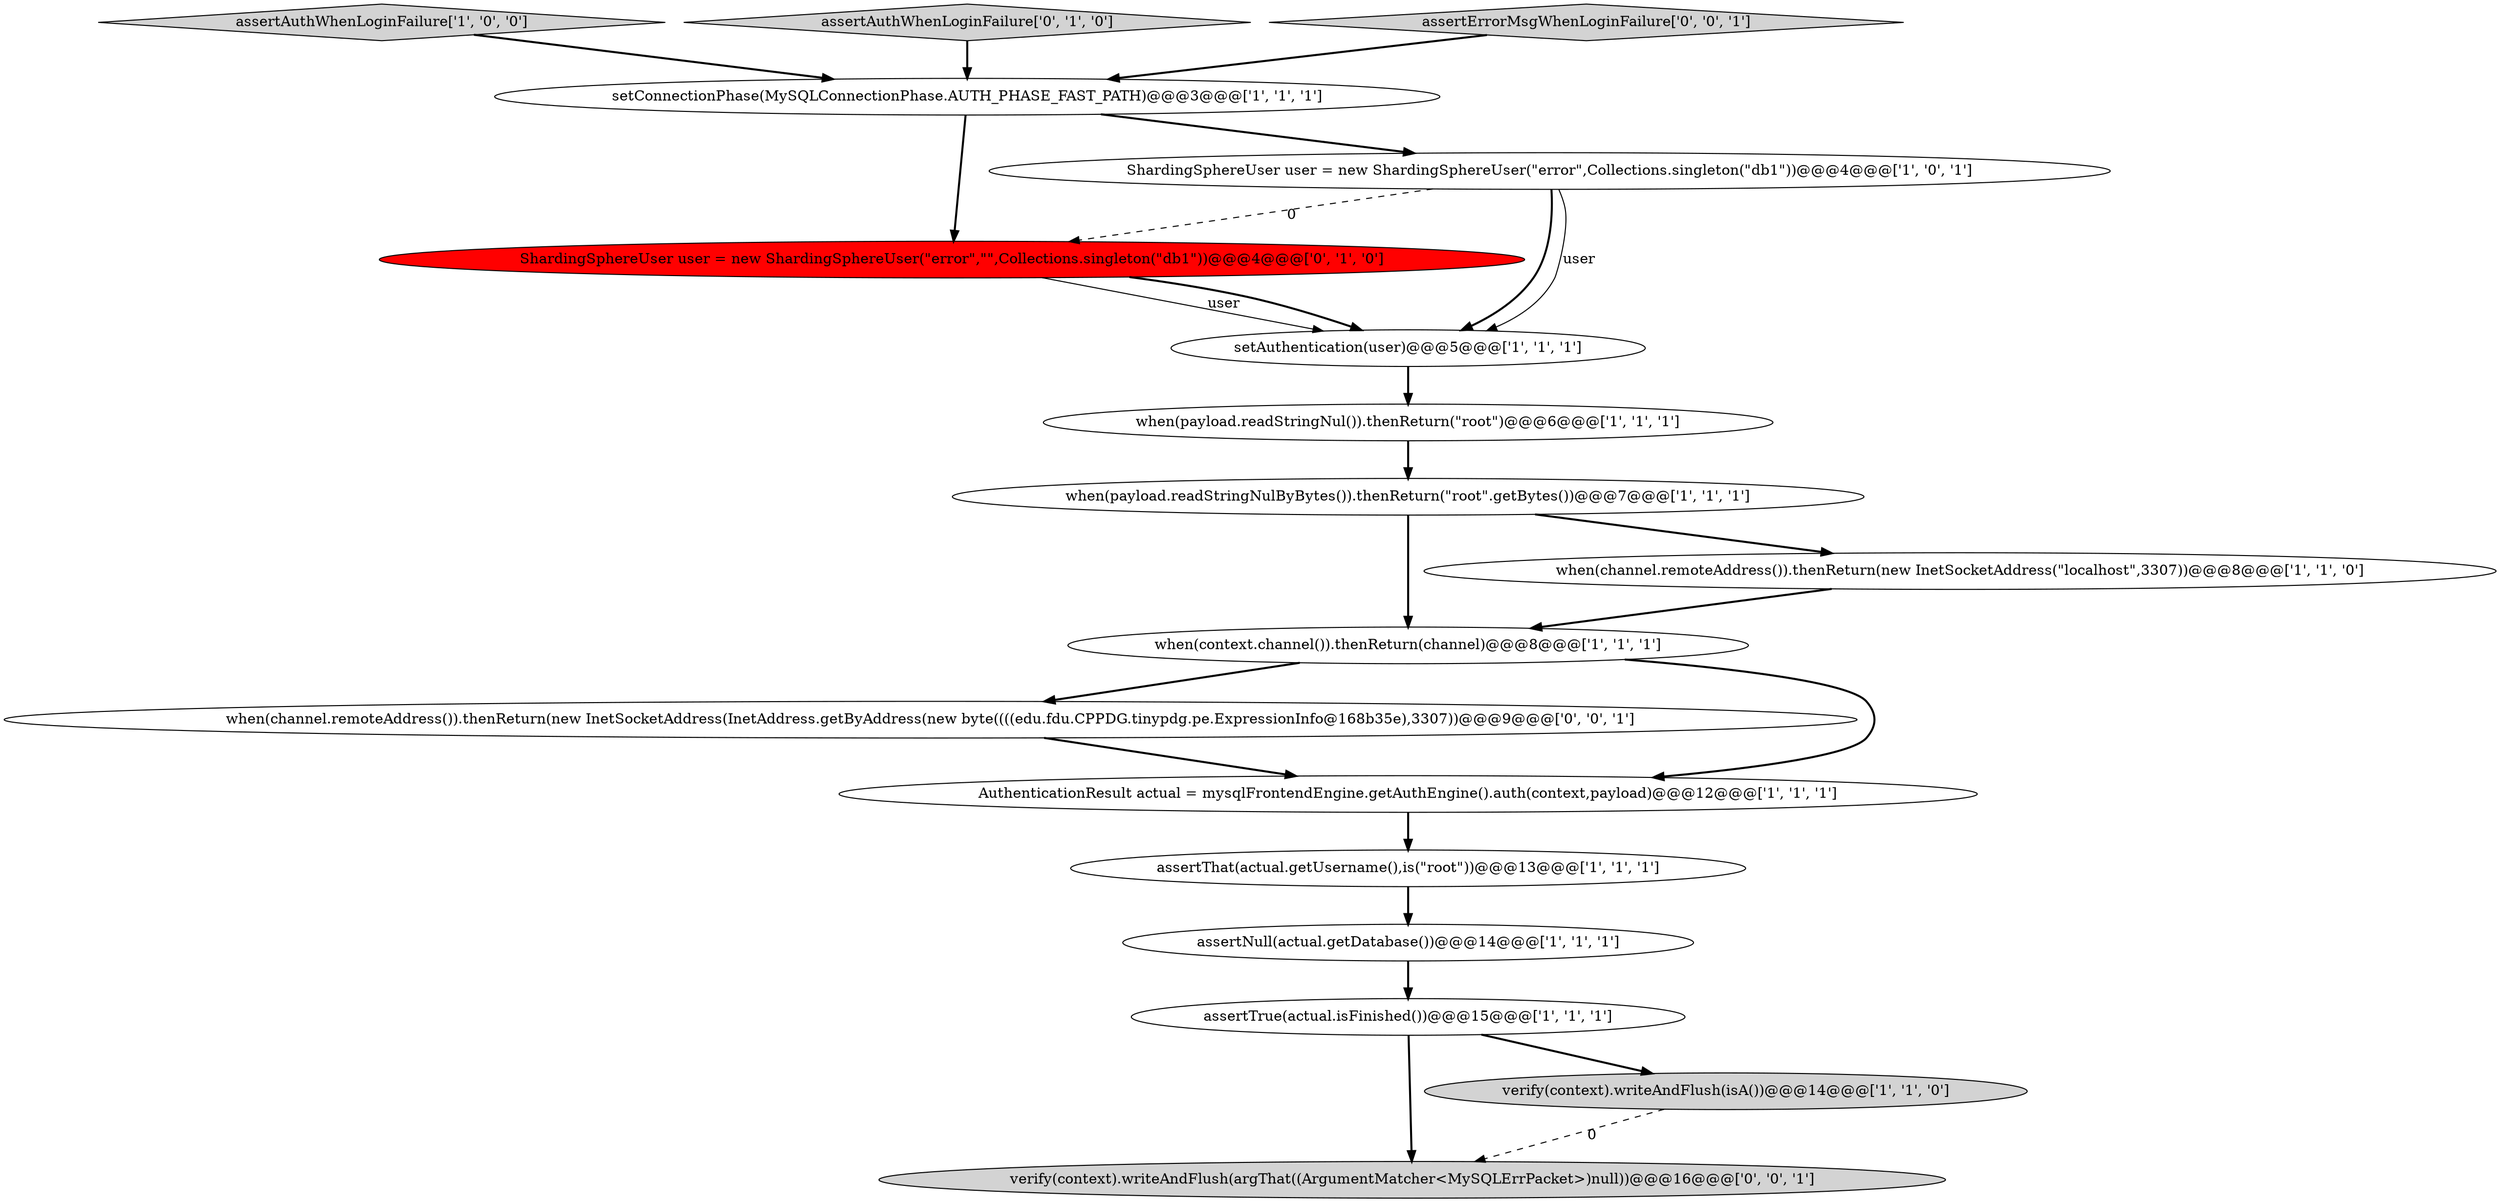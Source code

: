 digraph {
3 [style = filled, label = "when(payload.readStringNul()).thenReturn(\"root\")@@@6@@@['1', '1', '1']", fillcolor = white, shape = ellipse image = "AAA0AAABBB1BBB"];
15 [style = filled, label = "when(channel.remoteAddress()).thenReturn(new InetSocketAddress(InetAddress.getByAddress(new byte((((edu.fdu.CPPDG.tinypdg.pe.ExpressionInfo@168b35e),3307))@@@9@@@['0', '0', '1']", fillcolor = white, shape = ellipse image = "AAA0AAABBB3BBB"];
1 [style = filled, label = "assertNull(actual.getDatabase())@@@14@@@['1', '1', '1']", fillcolor = white, shape = ellipse image = "AAA0AAABBB1BBB"];
7 [style = filled, label = "assertAuthWhenLoginFailure['1', '0', '0']", fillcolor = lightgray, shape = diamond image = "AAA0AAABBB1BBB"];
13 [style = filled, label = "assertAuthWhenLoginFailure['0', '1', '0']", fillcolor = lightgray, shape = diamond image = "AAA0AAABBB2BBB"];
16 [style = filled, label = "verify(context).writeAndFlush(argThat((ArgumentMatcher<MySQLErrPacket>)null))@@@16@@@['0', '0', '1']", fillcolor = lightgray, shape = ellipse image = "AAA0AAABBB3BBB"];
4 [style = filled, label = "assertThat(actual.getUsername(),is(\"root\"))@@@13@@@['1', '1', '1']", fillcolor = white, shape = ellipse image = "AAA0AAABBB1BBB"];
0 [style = filled, label = "when(context.channel()).thenReturn(channel)@@@8@@@['1', '1', '1']", fillcolor = white, shape = ellipse image = "AAA0AAABBB1BBB"];
6 [style = filled, label = "setAuthentication(user)@@@5@@@['1', '1', '1']", fillcolor = white, shape = ellipse image = "AAA0AAABBB1BBB"];
14 [style = filled, label = "ShardingSphereUser user = new ShardingSphereUser(\"error\",\"\",Collections.singleton(\"db1\"))@@@4@@@['0', '1', '0']", fillcolor = red, shape = ellipse image = "AAA1AAABBB2BBB"];
8 [style = filled, label = "verify(context).writeAndFlush(isA())@@@14@@@['1', '1', '0']", fillcolor = lightgray, shape = ellipse image = "AAA0AAABBB1BBB"];
9 [style = filled, label = "when(channel.remoteAddress()).thenReturn(new InetSocketAddress(\"localhost\",3307))@@@8@@@['1', '1', '0']", fillcolor = white, shape = ellipse image = "AAA0AAABBB1BBB"];
17 [style = filled, label = "assertErrorMsgWhenLoginFailure['0', '0', '1']", fillcolor = lightgray, shape = diamond image = "AAA0AAABBB3BBB"];
11 [style = filled, label = "ShardingSphereUser user = new ShardingSphereUser(\"error\",Collections.singleton(\"db1\"))@@@4@@@['1', '0', '1']", fillcolor = white, shape = ellipse image = "AAA0AAABBB1BBB"];
5 [style = filled, label = "AuthenticationResult actual = mysqlFrontendEngine.getAuthEngine().auth(context,payload)@@@12@@@['1', '1', '1']", fillcolor = white, shape = ellipse image = "AAA0AAABBB1BBB"];
12 [style = filled, label = "assertTrue(actual.isFinished())@@@15@@@['1', '1', '1']", fillcolor = white, shape = ellipse image = "AAA0AAABBB1BBB"];
2 [style = filled, label = "when(payload.readStringNulByBytes()).thenReturn(\"root\".getBytes())@@@7@@@['1', '1', '1']", fillcolor = white, shape = ellipse image = "AAA0AAABBB1BBB"];
10 [style = filled, label = "setConnectionPhase(MySQLConnectionPhase.AUTH_PHASE_FAST_PATH)@@@3@@@['1', '1', '1']", fillcolor = white, shape = ellipse image = "AAA0AAABBB1BBB"];
13->10 [style = bold, label=""];
6->3 [style = bold, label=""];
17->10 [style = bold, label=""];
8->16 [style = dashed, label="0"];
9->0 [style = bold, label=""];
10->14 [style = bold, label=""];
7->10 [style = bold, label=""];
14->6 [style = solid, label="user"];
11->6 [style = bold, label=""];
12->16 [style = bold, label=""];
2->9 [style = bold, label=""];
0->15 [style = bold, label=""];
15->5 [style = bold, label=""];
2->0 [style = bold, label=""];
3->2 [style = bold, label=""];
12->8 [style = bold, label=""];
11->14 [style = dashed, label="0"];
5->4 [style = bold, label=""];
1->12 [style = bold, label=""];
4->1 [style = bold, label=""];
11->6 [style = solid, label="user"];
14->6 [style = bold, label=""];
0->5 [style = bold, label=""];
10->11 [style = bold, label=""];
}
